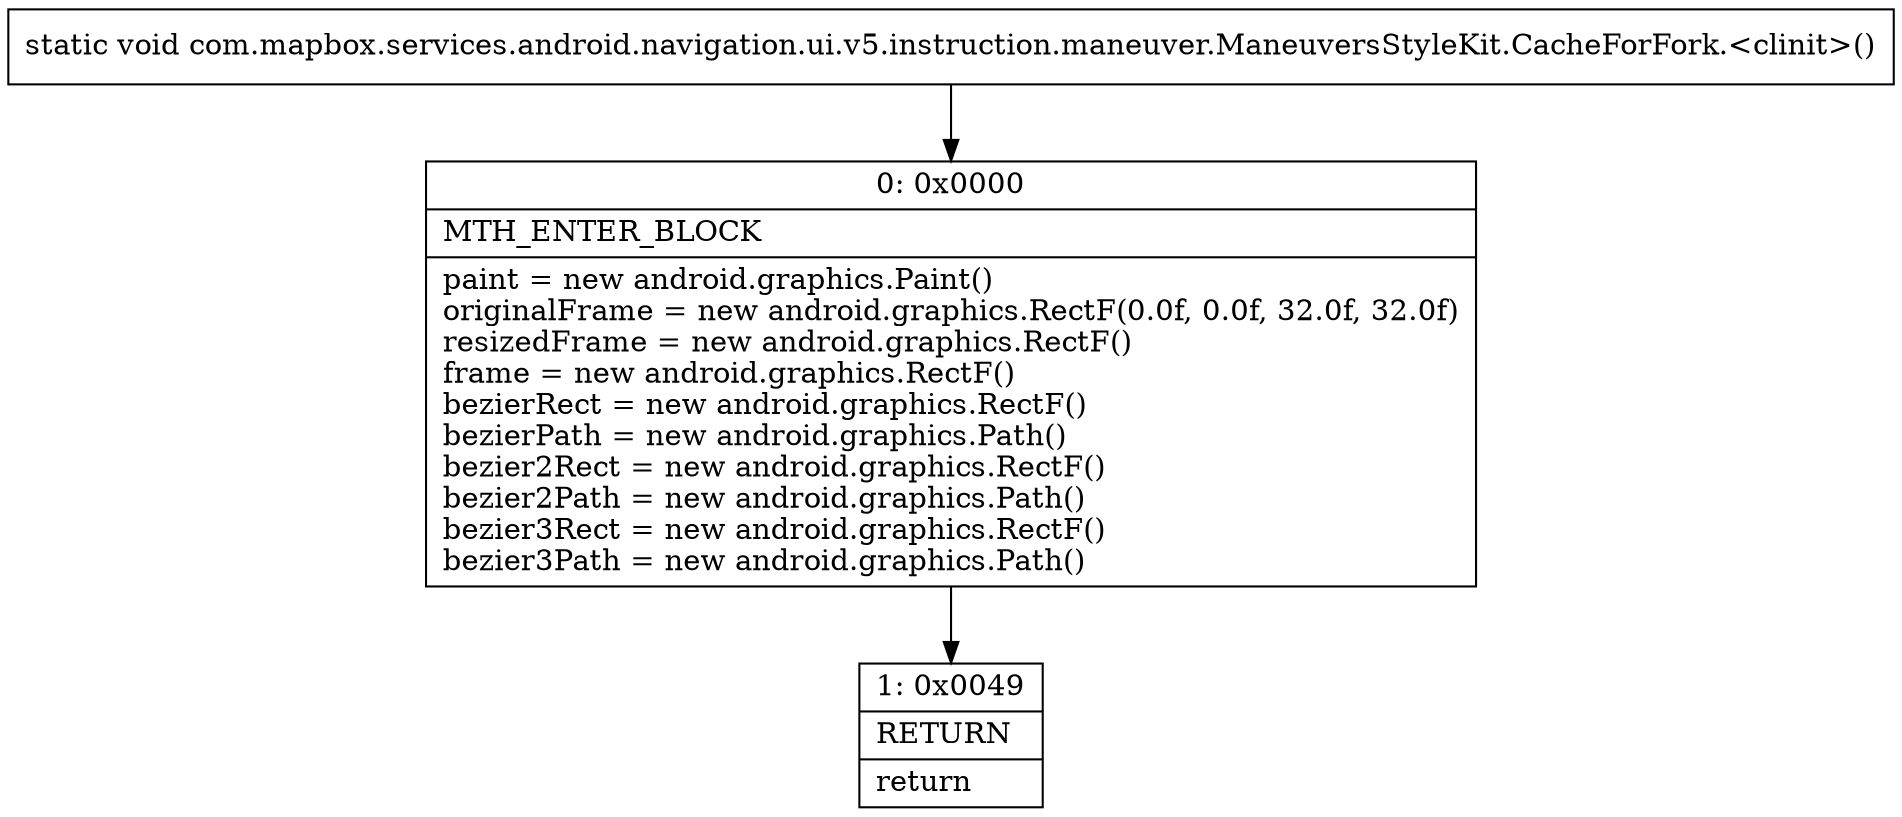 digraph "CFG forcom.mapbox.services.android.navigation.ui.v5.instruction.maneuver.ManeuversStyleKit.CacheForFork.\<clinit\>()V" {
Node_0 [shape=record,label="{0\:\ 0x0000|MTH_ENTER_BLOCK\l|paint = new android.graphics.Paint()\loriginalFrame = new android.graphics.RectF(0.0f, 0.0f, 32.0f, 32.0f)\lresizedFrame = new android.graphics.RectF()\lframe = new android.graphics.RectF()\lbezierRect = new android.graphics.RectF()\lbezierPath = new android.graphics.Path()\lbezier2Rect = new android.graphics.RectF()\lbezier2Path = new android.graphics.Path()\lbezier3Rect = new android.graphics.RectF()\lbezier3Path = new android.graphics.Path()\l}"];
Node_1 [shape=record,label="{1\:\ 0x0049|RETURN\l|return\l}"];
MethodNode[shape=record,label="{static void com.mapbox.services.android.navigation.ui.v5.instruction.maneuver.ManeuversStyleKit.CacheForFork.\<clinit\>() }"];
MethodNode -> Node_0;
Node_0 -> Node_1;
}

